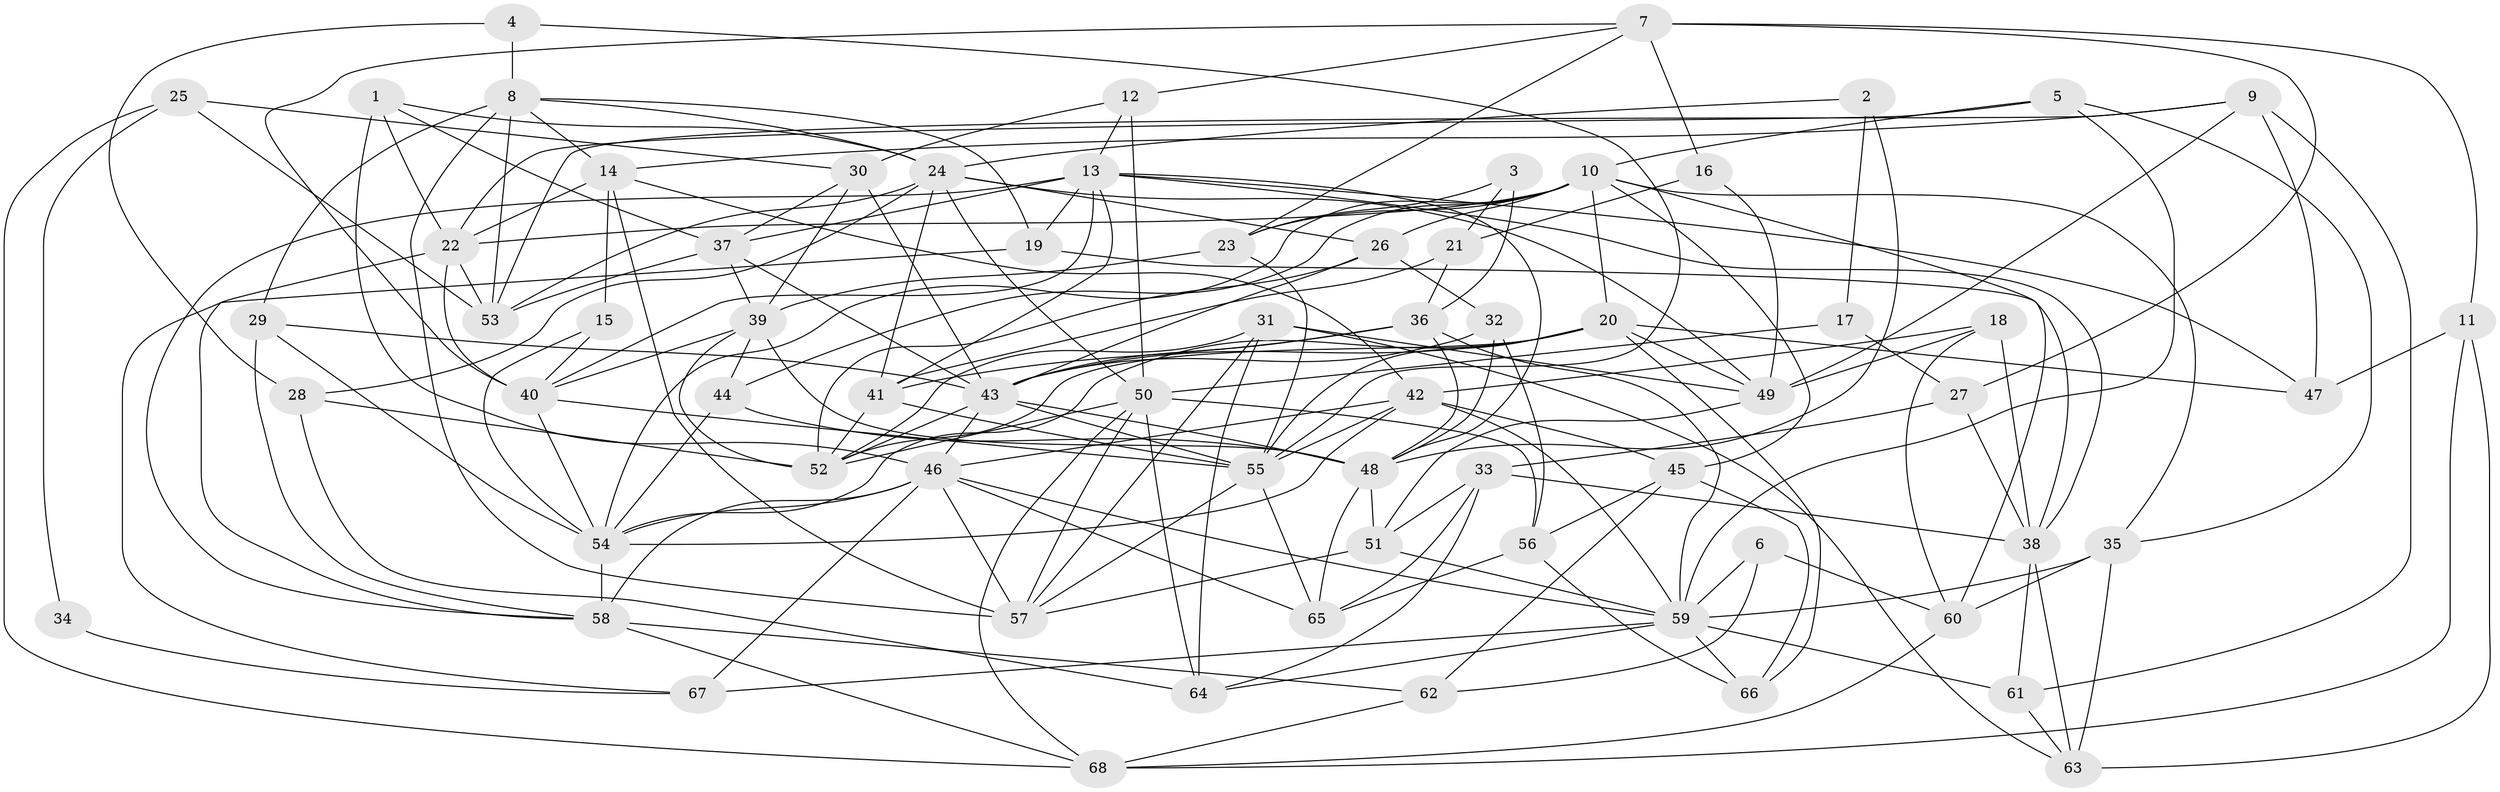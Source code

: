 // original degree distribution, {6: 0.11029411764705882, 3: 0.33088235294117646, 4: 0.3014705882352941, 7: 0.04411764705882353, 2: 0.08823529411764706, 5: 0.11764705882352941, 9: 0.007352941176470588}
// Generated by graph-tools (version 1.1) at 2025/02/03/09/25 03:02:10]
// undirected, 68 vertices, 190 edges
graph export_dot {
graph [start="1"]
  node [color=gray90,style=filled];
  1;
  2;
  3;
  4;
  5;
  6;
  7;
  8;
  9;
  10;
  11;
  12;
  13;
  14;
  15;
  16;
  17;
  18;
  19;
  20;
  21;
  22;
  23;
  24;
  25;
  26;
  27;
  28;
  29;
  30;
  31;
  32;
  33;
  34;
  35;
  36;
  37;
  38;
  39;
  40;
  41;
  42;
  43;
  44;
  45;
  46;
  47;
  48;
  49;
  50;
  51;
  52;
  53;
  54;
  55;
  56;
  57;
  58;
  59;
  60;
  61;
  62;
  63;
  64;
  65;
  66;
  67;
  68;
  1 -- 22 [weight=1.0];
  1 -- 24 [weight=1.0];
  1 -- 37 [weight=1.0];
  1 -- 46 [weight=1.0];
  2 -- 17 [weight=1.0];
  2 -- 24 [weight=1.0];
  2 -- 48 [weight=1.0];
  3 -- 21 [weight=1.0];
  3 -- 23 [weight=1.0];
  3 -- 36 [weight=1.0];
  4 -- 8 [weight=1.0];
  4 -- 28 [weight=1.0];
  4 -- 55 [weight=1.0];
  5 -- 10 [weight=1.0];
  5 -- 22 [weight=1.0];
  5 -- 35 [weight=1.0];
  5 -- 59 [weight=1.0];
  6 -- 59 [weight=1.0];
  6 -- 60 [weight=1.0];
  6 -- 62 [weight=1.0];
  7 -- 11 [weight=1.0];
  7 -- 12 [weight=1.0];
  7 -- 16 [weight=1.0];
  7 -- 23 [weight=1.0];
  7 -- 27 [weight=1.0];
  7 -- 40 [weight=1.0];
  8 -- 14 [weight=1.0];
  8 -- 19 [weight=1.0];
  8 -- 24 [weight=1.0];
  8 -- 29 [weight=1.0];
  8 -- 53 [weight=2.0];
  8 -- 57 [weight=1.0];
  9 -- 14 [weight=1.0];
  9 -- 47 [weight=1.0];
  9 -- 49 [weight=1.0];
  9 -- 53 [weight=1.0];
  9 -- 61 [weight=1.0];
  10 -- 20 [weight=1.0];
  10 -- 22 [weight=1.0];
  10 -- 23 [weight=1.0];
  10 -- 26 [weight=1.0];
  10 -- 35 [weight=1.0];
  10 -- 44 [weight=1.0];
  10 -- 45 [weight=2.0];
  10 -- 54 [weight=1.0];
  10 -- 60 [weight=1.0];
  11 -- 47 [weight=1.0];
  11 -- 63 [weight=1.0];
  11 -- 68 [weight=1.0];
  12 -- 13 [weight=1.0];
  12 -- 30 [weight=1.0];
  12 -- 50 [weight=1.0];
  13 -- 19 [weight=2.0];
  13 -- 37 [weight=2.0];
  13 -- 38 [weight=1.0];
  13 -- 40 [weight=1.0];
  13 -- 41 [weight=1.0];
  13 -- 47 [weight=1.0];
  13 -- 48 [weight=1.0];
  13 -- 58 [weight=1.0];
  14 -- 15 [weight=1.0];
  14 -- 22 [weight=2.0];
  14 -- 42 [weight=1.0];
  14 -- 57 [weight=1.0];
  15 -- 40 [weight=1.0];
  15 -- 54 [weight=1.0];
  16 -- 21 [weight=1.0];
  16 -- 49 [weight=1.0];
  17 -- 27 [weight=1.0];
  17 -- 50 [weight=1.0];
  18 -- 38 [weight=1.0];
  18 -- 42 [weight=1.0];
  18 -- 49 [weight=1.0];
  18 -- 60 [weight=1.0];
  19 -- 38 [weight=1.0];
  19 -- 67 [weight=1.0];
  20 -- 43 [weight=1.0];
  20 -- 47 [weight=1.0];
  20 -- 49 [weight=1.0];
  20 -- 52 [weight=1.0];
  20 -- 54 [weight=1.0];
  20 -- 55 [weight=1.0];
  20 -- 66 [weight=1.0];
  21 -- 36 [weight=1.0];
  21 -- 41 [weight=1.0];
  22 -- 40 [weight=1.0];
  22 -- 53 [weight=1.0];
  22 -- 58 [weight=1.0];
  23 -- 39 [weight=1.0];
  23 -- 55 [weight=1.0];
  24 -- 26 [weight=1.0];
  24 -- 28 [weight=1.0];
  24 -- 41 [weight=1.0];
  24 -- 49 [weight=1.0];
  24 -- 50 [weight=1.0];
  24 -- 53 [weight=1.0];
  25 -- 30 [weight=1.0];
  25 -- 34 [weight=1.0];
  25 -- 53 [weight=2.0];
  25 -- 68 [weight=1.0];
  26 -- 32 [weight=1.0];
  26 -- 43 [weight=1.0];
  26 -- 52 [weight=1.0];
  27 -- 33 [weight=1.0];
  27 -- 38 [weight=1.0];
  28 -- 52 [weight=2.0];
  28 -- 64 [weight=1.0];
  29 -- 43 [weight=1.0];
  29 -- 54 [weight=1.0];
  29 -- 58 [weight=1.0];
  30 -- 37 [weight=1.0];
  30 -- 39 [weight=1.0];
  30 -- 43 [weight=1.0];
  31 -- 49 [weight=1.0];
  31 -- 52 [weight=1.0];
  31 -- 57 [weight=1.0];
  31 -- 63 [weight=1.0];
  31 -- 64 [weight=1.0];
  32 -- 43 [weight=2.0];
  32 -- 48 [weight=1.0];
  32 -- 56 [weight=1.0];
  33 -- 38 [weight=1.0];
  33 -- 51 [weight=1.0];
  33 -- 64 [weight=1.0];
  33 -- 65 [weight=1.0];
  34 -- 67 [weight=1.0];
  35 -- 59 [weight=1.0];
  35 -- 60 [weight=1.0];
  35 -- 63 [weight=1.0];
  36 -- 41 [weight=1.0];
  36 -- 43 [weight=1.0];
  36 -- 48 [weight=1.0];
  36 -- 59 [weight=1.0];
  37 -- 39 [weight=1.0];
  37 -- 43 [weight=2.0];
  37 -- 53 [weight=1.0];
  38 -- 61 [weight=1.0];
  38 -- 63 [weight=1.0];
  39 -- 40 [weight=1.0];
  39 -- 44 [weight=1.0];
  39 -- 48 [weight=1.0];
  39 -- 52 [weight=1.0];
  40 -- 54 [weight=1.0];
  40 -- 55 [weight=1.0];
  41 -- 52 [weight=1.0];
  41 -- 55 [weight=1.0];
  42 -- 45 [weight=1.0];
  42 -- 46 [weight=1.0];
  42 -- 54 [weight=1.0];
  42 -- 55 [weight=1.0];
  42 -- 59 [weight=1.0];
  43 -- 46 [weight=2.0];
  43 -- 48 [weight=1.0];
  43 -- 52 [weight=1.0];
  43 -- 55 [weight=1.0];
  44 -- 48 [weight=1.0];
  44 -- 54 [weight=1.0];
  45 -- 56 [weight=1.0];
  45 -- 62 [weight=1.0];
  45 -- 66 [weight=1.0];
  46 -- 54 [weight=1.0];
  46 -- 57 [weight=1.0];
  46 -- 58 [weight=1.0];
  46 -- 59 [weight=1.0];
  46 -- 65 [weight=1.0];
  46 -- 67 [weight=2.0];
  48 -- 51 [weight=1.0];
  48 -- 65 [weight=1.0];
  49 -- 51 [weight=1.0];
  50 -- 52 [weight=1.0];
  50 -- 56 [weight=1.0];
  50 -- 57 [weight=1.0];
  50 -- 64 [weight=1.0];
  50 -- 68 [weight=1.0];
  51 -- 57 [weight=1.0];
  51 -- 59 [weight=1.0];
  54 -- 58 [weight=2.0];
  55 -- 57 [weight=1.0];
  55 -- 65 [weight=1.0];
  56 -- 65 [weight=1.0];
  56 -- 66 [weight=1.0];
  58 -- 62 [weight=1.0];
  58 -- 68 [weight=1.0];
  59 -- 61 [weight=1.0];
  59 -- 64 [weight=1.0];
  59 -- 66 [weight=1.0];
  59 -- 67 [weight=1.0];
  60 -- 68 [weight=1.0];
  61 -- 63 [weight=1.0];
  62 -- 68 [weight=1.0];
}
